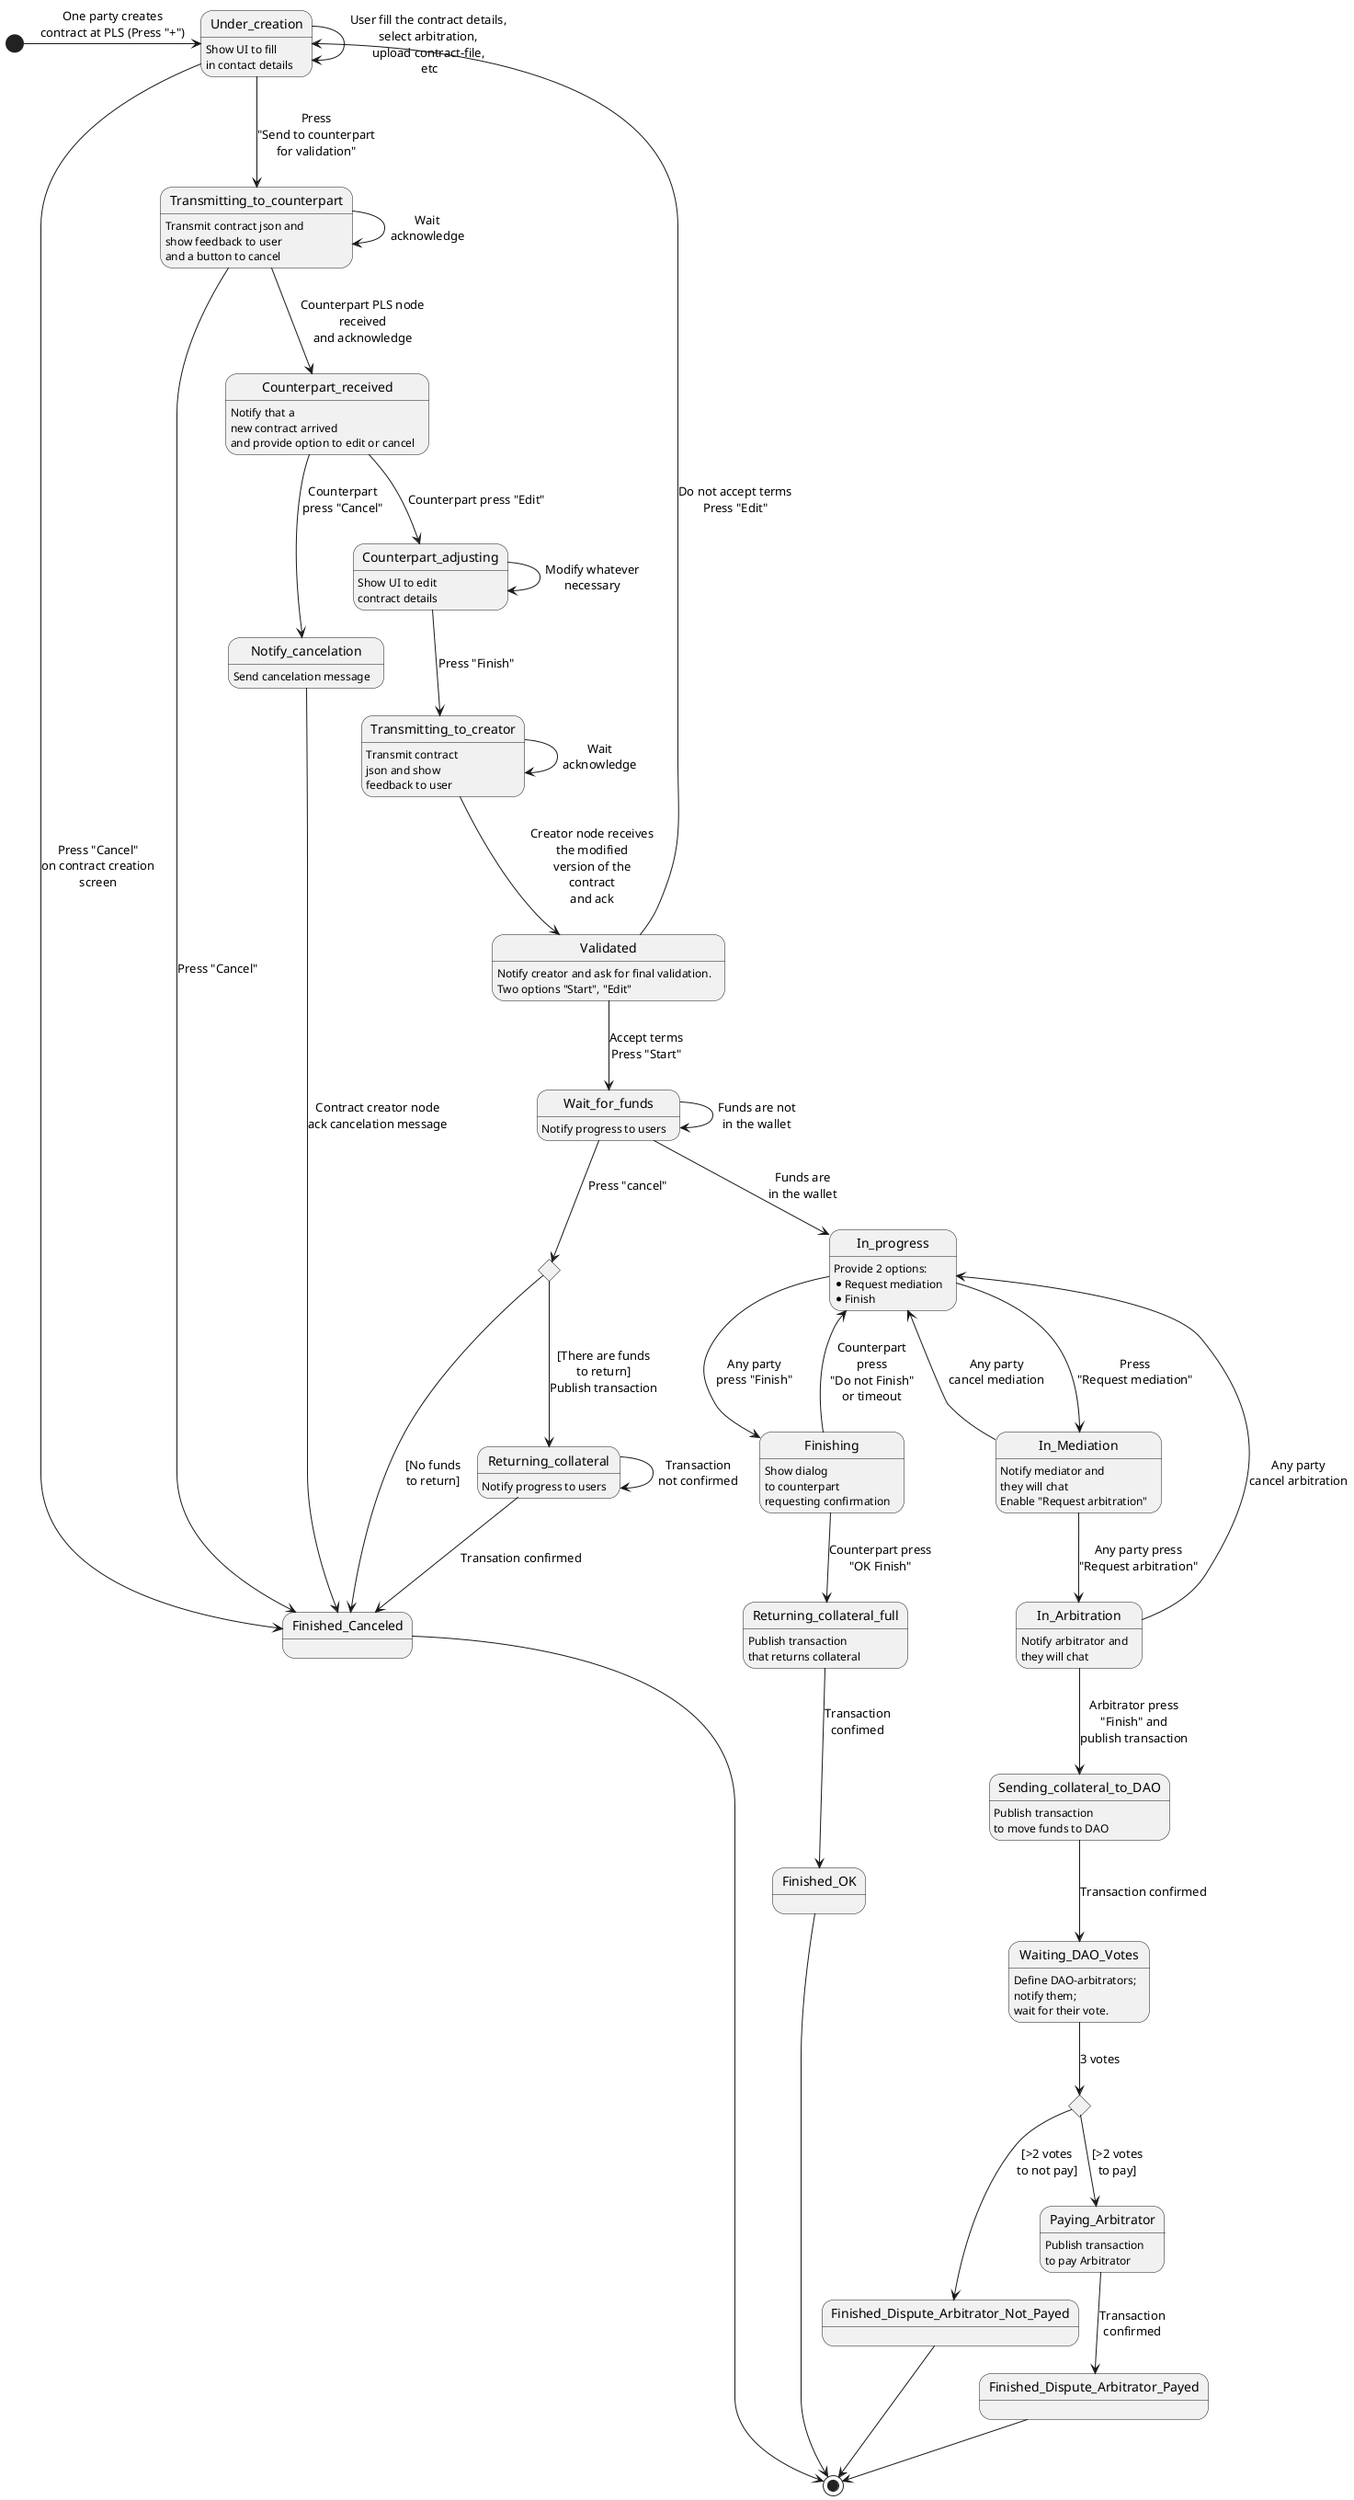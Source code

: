 @startuml

state c <<choice>>
state c2 <<choice>>

Under_creation: Show UI to fill\nin contact details
Transmitting_to_counterpart: Transmit contract json and\nshow feedback to user\nand a button to cancel
Counterpart_received: Notify that a\nnew contract arrived\nand provide option to edit or cancel
Notify_cancelation: Send cancelation message
Counterpart_adjusting: Show UI to edit\ncontract details
Transmitting_to_creator: Transmit contract\njson and show\nfeedback to user
Validated: Notify creator and ask for final validation.\nTwo options "Start", "Edit"
Wait_for_funds: Notify progress to users
Returning_collateral: Notify progress to users
Finishing: Show dialog\nto counterpart\nrequesting confirmation
In_progress: Provide 2 options:\n*Request mediation\n*Finish
In_Mediation: Notify mediator and\nthey will chat\nEnable "Request arbitration"
In_Arbitration: Notify arbitrator and\nthey will chat
Sending_collateral_to_DAO: Publish transaction\nto move funds to DAO
Waiting_DAO_Votes: Define DAO-arbitrators;\nnotify them;\nwait for their vote.
Paying_Arbitrator: Publish transaction\nto pay Arbitrator
Returning_collateral_full: Publish transaction\nthat returns collateral

[*] -> Under_creation : One party creates\ncontract at PLS (Press "+")
Under_creation --> Under_creation : User fill the contract details,\nselect arbitration,\nupload contract-file,\n etc
Under_creation --> Finished_Canceled : Press "Cancel"\non contract creation\nscreen
Finished_Canceled --> [*]
Under_creation --> Transmitting_to_counterpart : Press\n"Send to counterpart\nfor validation"
Transmitting_to_counterpart --> Transmitting_to_counterpart : Wait\nacknowledge
Transmitting_to_counterpart --> Finished_Canceled: Press "Cancel"
Transmitting_to_counterpart --> Counterpart_received : Counterpart PLS node\nreceived\nand acknowledge
Counterpart_received --> Counterpart_adjusting : Counterpart press "Edit"
Counterpart_received --> Notify_cancelation : Counterpart\npress "Cancel"
Notify_cancelation --> Finished_Canceled : Contract creator node\nack cancelation message
Counterpart_adjusting --> Counterpart_adjusting : Modify whatever\nnecessary
Counterpart_adjusting --> Transmitting_to_creator : Press "Finish"
Transmitting_to_creator --> Transmitting_to_creator : Wait\nacknowledge
Transmitting_to_creator --> Validated : Creator node receives\nthe modified\nversion of the\ncontract\nand ack
Validated --> Under_creation : Do not accept terms\nPress "Edit"
Validated --> Wait_for_funds : Accept terms\nPress "Start"
Wait_for_funds --> Wait_for_funds : Funds are not\nin the wallet
Wait_for_funds --> In_progress : Funds are\nin the wallet
Wait_for_funds --> c : Press "cancel"
c --> Returning_collateral : [There are funds\nto return]\nPublish transaction
c --> Finished_Canceled : [No funds\nto return]
Returning_collateral --> Returning_collateral : Transaction\nnot confirmed
Returning_collateral --> Finished_Canceled : Transation confirmed
In_progress --> In_Mediation : Press\n"Request mediation"
In_Mediation --> In_progress : Any party\ncancel mediation
In_Mediation --> In_Arbitration : Any party press\n"Request arbitration"
In_Arbitration --> In_progress : Any party\ncancel arbitration
In_Arbitration --> Sending_collateral_to_DAO : Arbitrator press\n"Finish" and\npublish transaction
Sending_collateral_to_DAO --> Waiting_DAO_Votes : Transaction confirmed
In_progress --> Finishing : Any party\npress "Finish"
Finishing --> In_progress : Counterpart\npress\n"Do not Finish"\nor timeout
Finishing --> Returning_collateral_full : Counterpart press\n"OK Finish"
Returning_collateral_full --> Finished_OK : Transaction\nconfimed
Finished_OK --> [*]

Waiting_DAO_Votes --> c2 : 3 votes
c2 --> Paying_Arbitrator : [>2 votes\nto pay]
Paying_Arbitrator --> Finished_Dispute_Arbitrator_Payed : Transaction\nconfirmed
c2 --> Finished_Dispute_Arbitrator_Not_Payed : [>2 votes\nto not pay]

Finished_Dispute_Arbitrator_Payed --> [*]
Finished_Dispute_Arbitrator_Not_Payed --> [*]

@enduml
